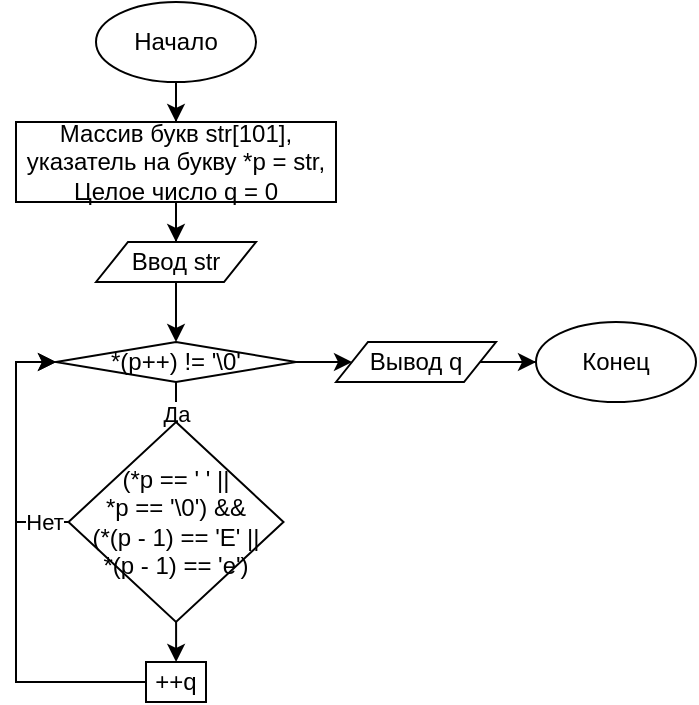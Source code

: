 <mxfile version="13.1.14" type="device"><diagram id="Hsi1N0cberL_-BoPGEi5" name="Page-1"><mxGraphModel dx="635" dy="281" grid="1" gridSize="10" guides="1" tooltips="1" connect="1" arrows="1" fold="1" page="1" pageScale="1" pageWidth="850" pageHeight="1100" math="0" shadow="0"><root><mxCell id="0"/><mxCell id="1" parent="0"/><mxCell id="LDhQOHuRyV1jIk14AgpL-7" style="edgeStyle=orthogonalEdgeStyle;rounded=0;orthogonalLoop=1;jettySize=auto;html=1;entryX=0.5;entryY=0;entryDx=0;entryDy=0;" edge="1" parent="1" source="LDhQOHuRyV1jIk14AgpL-1" target="LDhQOHuRyV1jIk14AgpL-6"><mxGeometry relative="1" as="geometry"/></mxCell><mxCell id="LDhQOHuRyV1jIk14AgpL-1" value="Начало" style="ellipse;whiteSpace=wrap;html=1;" vertex="1" parent="1"><mxGeometry x="200" y="80" width="80" height="40" as="geometry"/></mxCell><mxCell id="LDhQOHuRyV1jIk14AgpL-13" style="edgeStyle=orthogonalEdgeStyle;rounded=0;orthogonalLoop=1;jettySize=auto;html=1;" edge="1" parent="1" source="LDhQOHuRyV1jIk14AgpL-6" target="LDhQOHuRyV1jIk14AgpL-12"><mxGeometry relative="1" as="geometry"/></mxCell><mxCell id="LDhQOHuRyV1jIk14AgpL-6" value="Массив букв str[101], указатель на букву *p = str,&lt;br&gt;Целое число q = 0" style="rounded=0;whiteSpace=wrap;html=1;" vertex="1" parent="1"><mxGeometry x="160" y="140" width="160" height="40" as="geometry"/></mxCell><mxCell id="LDhQOHuRyV1jIk14AgpL-86" style="edgeStyle=orthogonalEdgeStyle;rounded=0;orthogonalLoop=1;jettySize=auto;html=1;" edge="1" parent="1" source="LDhQOHuRyV1jIk14AgpL-12" target="LDhQOHuRyV1jIk14AgpL-85"><mxGeometry relative="1" as="geometry"/></mxCell><mxCell id="LDhQOHuRyV1jIk14AgpL-12" value="Ввод str" style="shape=parallelogram;perimeter=parallelogramPerimeter;whiteSpace=wrap;html=1;" vertex="1" parent="1"><mxGeometry x="200" y="200" width="80" height="20" as="geometry"/></mxCell><mxCell id="LDhQOHuRyV1jIk14AgpL-62" value="Конец" style="ellipse;whiteSpace=wrap;html=1;" vertex="1" parent="1"><mxGeometry x="420" y="240" width="80" height="40" as="geometry"/></mxCell><mxCell id="LDhQOHuRyV1jIk14AgpL-97" style="edgeStyle=orthogonalEdgeStyle;rounded=0;orthogonalLoop=1;jettySize=auto;html=1;entryX=0.5;entryY=0;entryDx=0;entryDy=0;" edge="1" parent="1" source="LDhQOHuRyV1jIk14AgpL-85"><mxGeometry relative="1" as="geometry"><mxPoint x="240" y="290" as="targetPoint"/></mxGeometry></mxCell><mxCell id="LDhQOHuRyV1jIk14AgpL-98" value="Да" style="edgeLabel;html=1;align=center;verticalAlign=middle;resizable=0;points=[];" vertex="1" connectable="0" parent="LDhQOHuRyV1jIk14AgpL-97"><mxGeometry x="0.463" relative="1" as="geometry"><mxPoint as="offset"/></mxGeometry></mxCell><mxCell id="LDhQOHuRyV1jIk14AgpL-112" style="edgeStyle=orthogonalEdgeStyle;rounded=0;orthogonalLoop=1;jettySize=auto;html=1;" edge="1" parent="1" source="LDhQOHuRyV1jIk14AgpL-85" target="LDhQOHuRyV1jIk14AgpL-111"><mxGeometry relative="1" as="geometry"/></mxCell><mxCell id="LDhQOHuRyV1jIk14AgpL-85" value="*(p++) != '\0'" style="rhombus;whiteSpace=wrap;html=1;" vertex="1" parent="1"><mxGeometry x="180" y="250" width="120" height="20" as="geometry"/></mxCell><mxCell id="LDhQOHuRyV1jIk14AgpL-115" style="edgeStyle=orthogonalEdgeStyle;rounded=0;orthogonalLoop=1;jettySize=auto;html=1;entryX=0;entryY=0.5;entryDx=0;entryDy=0;" edge="1" parent="1" source="LDhQOHuRyV1jIk14AgpL-99" target="LDhQOHuRyV1jIk14AgpL-85"><mxGeometry relative="1" as="geometry"><Array as="points"><mxPoint x="160" y="340"/><mxPoint x="160" y="260"/></Array></mxGeometry></mxCell><mxCell id="LDhQOHuRyV1jIk14AgpL-116" value="Нет" style="edgeLabel;html=1;align=center;verticalAlign=middle;resizable=0;points=[];" vertex="1" connectable="0" parent="LDhQOHuRyV1jIk14AgpL-115"><mxGeometry x="-0.799" relative="1" as="geometry"><mxPoint as="offset"/></mxGeometry></mxCell><mxCell id="LDhQOHuRyV1jIk14AgpL-118" style="edgeStyle=orthogonalEdgeStyle;rounded=0;orthogonalLoop=1;jettySize=auto;html=1;entryX=0.5;entryY=0;entryDx=0;entryDy=0;" edge="1" parent="1" source="LDhQOHuRyV1jIk14AgpL-99" target="LDhQOHuRyV1jIk14AgpL-117"><mxGeometry relative="1" as="geometry"/></mxCell><mxCell id="LDhQOHuRyV1jIk14AgpL-99" value="(*p == ' ' || &lt;br&gt;*p == '\0') &amp;amp;&amp;amp; &lt;br&gt;(*(p - 1) == 'E' || &lt;br&gt;*(p - 1) == 'e')" style="rhombus;whiteSpace=wrap;html=1;" vertex="1" parent="1"><mxGeometry x="186.25" y="290" width="107.5" height="100" as="geometry"/></mxCell><mxCell id="LDhQOHuRyV1jIk14AgpL-113" style="edgeStyle=orthogonalEdgeStyle;rounded=0;orthogonalLoop=1;jettySize=auto;html=1;" edge="1" parent="1" source="LDhQOHuRyV1jIk14AgpL-111" target="LDhQOHuRyV1jIk14AgpL-62"><mxGeometry relative="1" as="geometry"/></mxCell><mxCell id="LDhQOHuRyV1jIk14AgpL-111" value="Вывод q" style="shape=parallelogram;perimeter=parallelogramPerimeter;whiteSpace=wrap;html=1;" vertex="1" parent="1"><mxGeometry x="320" y="250" width="80" height="20" as="geometry"/></mxCell><mxCell id="LDhQOHuRyV1jIk14AgpL-119" style="edgeStyle=orthogonalEdgeStyle;rounded=0;orthogonalLoop=1;jettySize=auto;html=1;entryX=0;entryY=0.5;entryDx=0;entryDy=0;" edge="1" parent="1" source="LDhQOHuRyV1jIk14AgpL-117" target="LDhQOHuRyV1jIk14AgpL-85"><mxGeometry relative="1" as="geometry"><Array as="points"><mxPoint x="160" y="420"/><mxPoint x="160" y="260"/></Array></mxGeometry></mxCell><mxCell id="LDhQOHuRyV1jIk14AgpL-117" value="++q" style="rounded=0;whiteSpace=wrap;html=1;" vertex="1" parent="1"><mxGeometry x="225" y="410" width="30" height="20" as="geometry"/></mxCell></root></mxGraphModel></diagram></mxfile>
